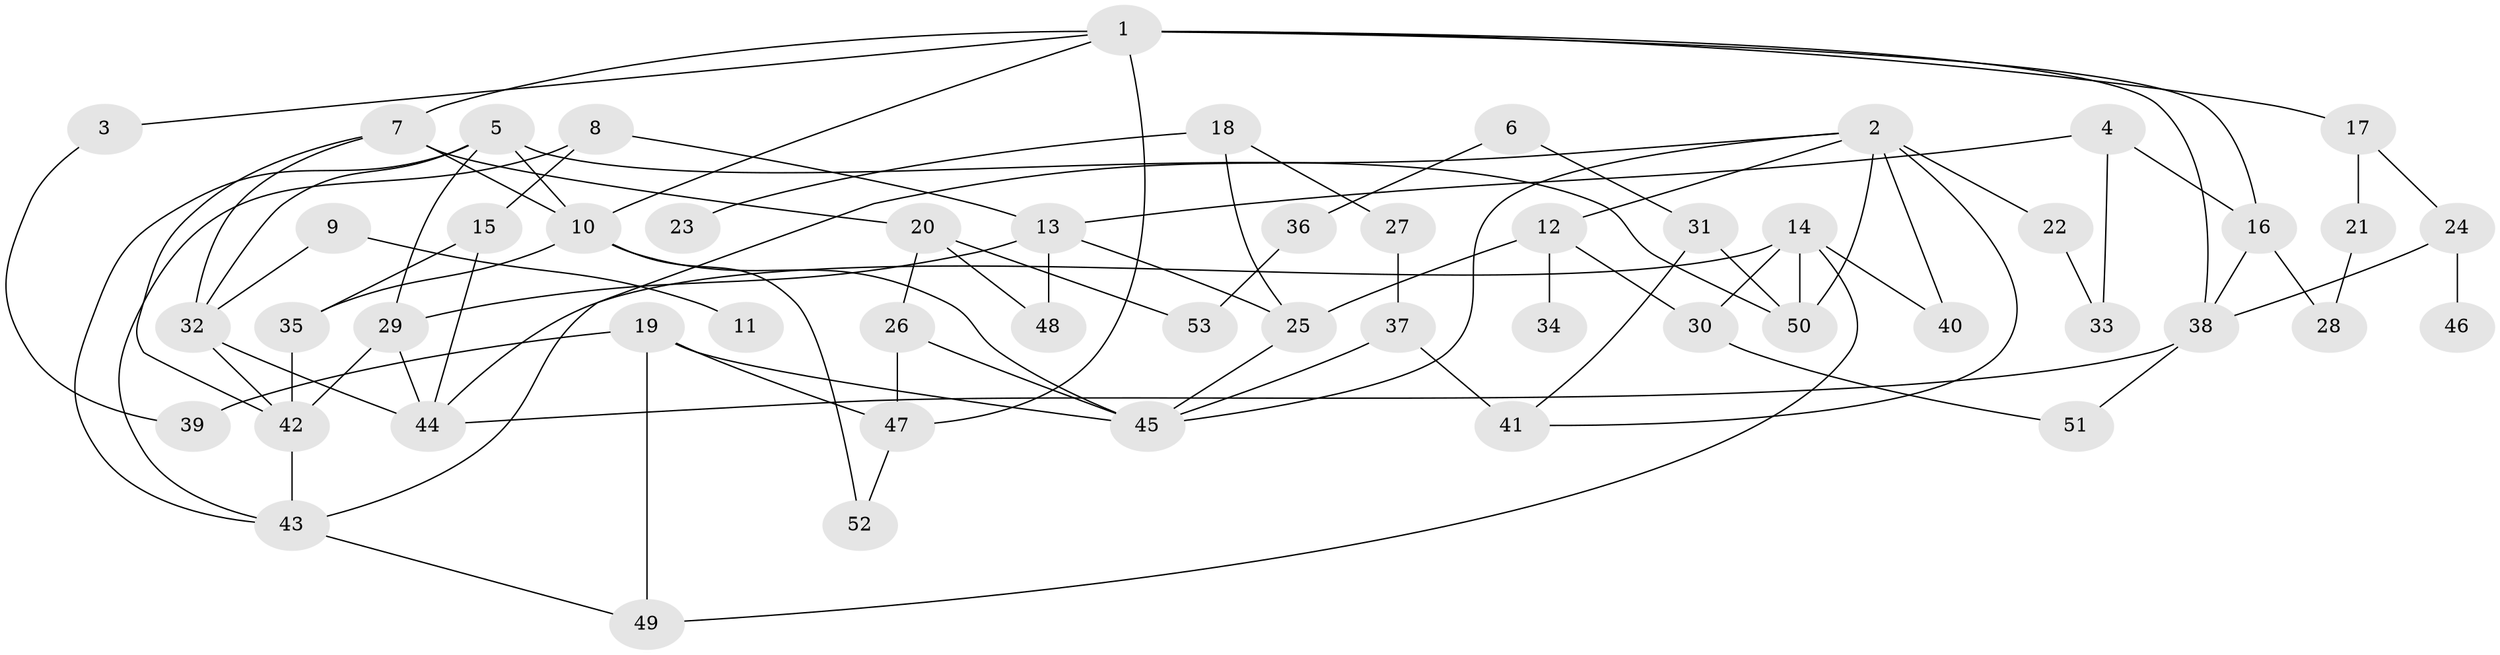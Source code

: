 // original degree distribution, {4: 0.18095238095238095, 5: 0.09523809523809523, 7: 0.009523809523809525, 2: 0.3142857142857143, 3: 0.18095238095238095, 6: 0.02857142857142857, 1: 0.19047619047619047}
// Generated by graph-tools (version 1.1) at 2025/36/03/04/25 23:36:05]
// undirected, 53 vertices, 88 edges
graph export_dot {
  node [color=gray90,style=filled];
  1;
  2;
  3;
  4;
  5;
  6;
  7;
  8;
  9;
  10;
  11;
  12;
  13;
  14;
  15;
  16;
  17;
  18;
  19;
  20;
  21;
  22;
  23;
  24;
  25;
  26;
  27;
  28;
  29;
  30;
  31;
  32;
  33;
  34;
  35;
  36;
  37;
  38;
  39;
  40;
  41;
  42;
  43;
  44;
  45;
  46;
  47;
  48;
  49;
  50;
  51;
  52;
  53;
  1 -- 3 [weight=1.0];
  1 -- 7 [weight=1.0];
  1 -- 10 [weight=1.0];
  1 -- 16 [weight=1.0];
  1 -- 17 [weight=1.0];
  1 -- 38 [weight=1.0];
  1 -- 47 [weight=1.0];
  2 -- 12 [weight=1.0];
  2 -- 22 [weight=1.0];
  2 -- 40 [weight=1.0];
  2 -- 41 [weight=1.0];
  2 -- 43 [weight=1.0];
  2 -- 45 [weight=1.0];
  2 -- 50 [weight=1.0];
  3 -- 39 [weight=1.0];
  4 -- 13 [weight=1.0];
  4 -- 16 [weight=1.0];
  4 -- 33 [weight=1.0];
  5 -- 10 [weight=2.0];
  5 -- 29 [weight=1.0];
  5 -- 32 [weight=1.0];
  5 -- 43 [weight=1.0];
  5 -- 50 [weight=1.0];
  6 -- 31 [weight=1.0];
  6 -- 36 [weight=1.0];
  7 -- 10 [weight=1.0];
  7 -- 20 [weight=1.0];
  7 -- 32 [weight=1.0];
  7 -- 42 [weight=1.0];
  8 -- 13 [weight=1.0];
  8 -- 15 [weight=1.0];
  8 -- 43 [weight=1.0];
  9 -- 11 [weight=1.0];
  9 -- 32 [weight=1.0];
  10 -- 35 [weight=2.0];
  10 -- 45 [weight=1.0];
  10 -- 52 [weight=1.0];
  12 -- 25 [weight=1.0];
  12 -- 30 [weight=1.0];
  12 -- 34 [weight=1.0];
  13 -- 25 [weight=1.0];
  13 -- 29 [weight=1.0];
  13 -- 48 [weight=1.0];
  14 -- 30 [weight=1.0];
  14 -- 40 [weight=1.0];
  14 -- 44 [weight=1.0];
  14 -- 49 [weight=1.0];
  14 -- 50 [weight=1.0];
  15 -- 35 [weight=1.0];
  15 -- 44 [weight=1.0];
  16 -- 28 [weight=1.0];
  16 -- 38 [weight=1.0];
  17 -- 21 [weight=2.0];
  17 -- 24 [weight=1.0];
  18 -- 23 [weight=1.0];
  18 -- 25 [weight=2.0];
  18 -- 27 [weight=1.0];
  19 -- 39 [weight=1.0];
  19 -- 45 [weight=1.0];
  19 -- 47 [weight=1.0];
  19 -- 49 [weight=1.0];
  20 -- 26 [weight=1.0];
  20 -- 48 [weight=1.0];
  20 -- 53 [weight=1.0];
  21 -- 28 [weight=1.0];
  22 -- 33 [weight=1.0];
  24 -- 38 [weight=1.0];
  24 -- 46 [weight=1.0];
  25 -- 45 [weight=1.0];
  26 -- 45 [weight=1.0];
  26 -- 47 [weight=1.0];
  27 -- 37 [weight=1.0];
  29 -- 42 [weight=1.0];
  29 -- 44 [weight=1.0];
  30 -- 51 [weight=1.0];
  31 -- 41 [weight=1.0];
  31 -- 50 [weight=1.0];
  32 -- 42 [weight=2.0];
  32 -- 44 [weight=2.0];
  35 -- 42 [weight=1.0];
  36 -- 53 [weight=1.0];
  37 -- 41 [weight=2.0];
  37 -- 45 [weight=1.0];
  38 -- 44 [weight=1.0];
  38 -- 51 [weight=1.0];
  42 -- 43 [weight=1.0];
  43 -- 49 [weight=1.0];
  47 -- 52 [weight=1.0];
}
